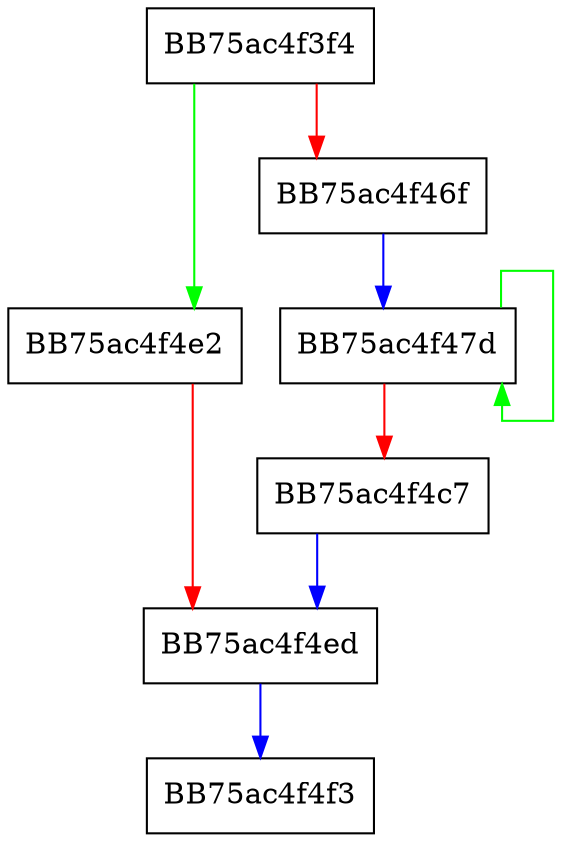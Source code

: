 digraph AddFileEntry {
  node [shape="box"];
  graph [splines=ortho];
  BB75ac4f3f4 -> BB75ac4f4e2 [color="green"];
  BB75ac4f3f4 -> BB75ac4f46f [color="red"];
  BB75ac4f46f -> BB75ac4f47d [color="blue"];
  BB75ac4f47d -> BB75ac4f47d [color="green"];
  BB75ac4f47d -> BB75ac4f4c7 [color="red"];
  BB75ac4f4c7 -> BB75ac4f4ed [color="blue"];
  BB75ac4f4e2 -> BB75ac4f4ed [color="red"];
  BB75ac4f4ed -> BB75ac4f4f3 [color="blue"];
}